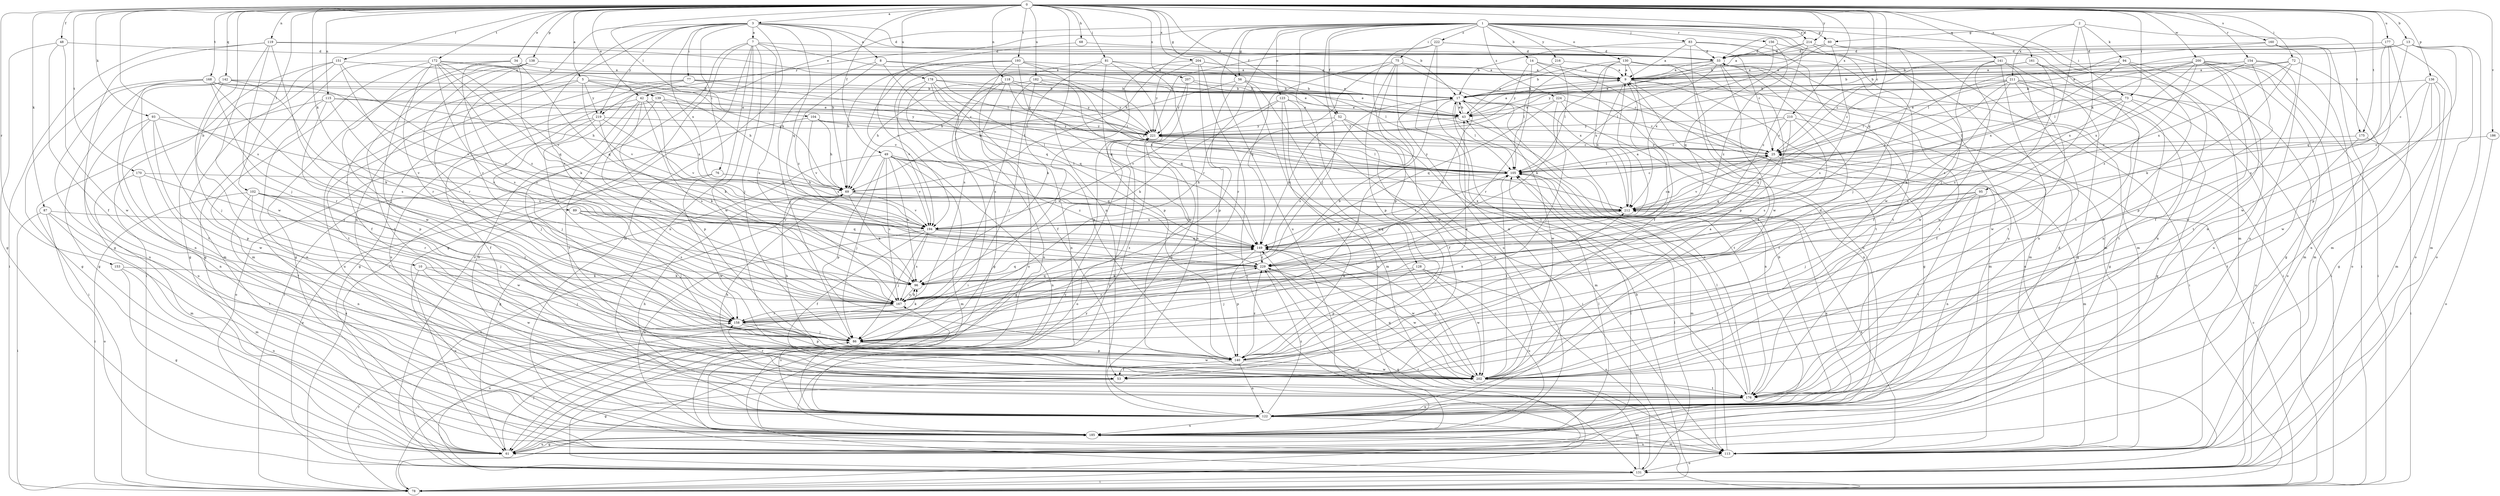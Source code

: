 strict digraph  {
0;
1;
2;
3;
5;
7;
8;
9;
10;
13;
14;
17;
25;
33;
34;
42;
43;
48;
49;
52;
53;
56;
60;
61;
68;
69;
72;
73;
75;
76;
77;
78;
81;
83;
86;
87;
89;
93;
94;
95;
96;
102;
104;
105;
113;
115;
118;
119;
122;
123;
128;
130;
131;
136;
138;
139;
140;
141;
142;
149;
151;
153;
154;
156;
158;
160;
161;
167;
168;
170;
172;
175;
176;
177;
178;
182;
185;
186;
193;
194;
200;
202;
204;
207;
210;
211;
212;
214;
216;
219;
221;
222;
224;
229;
0 -> 3  [label=a];
0 -> 5  [label=a];
0 -> 10  [label=b];
0 -> 13  [label=b];
0 -> 25  [label=c];
0 -> 33  [label=d];
0 -> 34  [label=e];
0 -> 42  [label=e];
0 -> 48  [label=f];
0 -> 49  [label=f];
0 -> 52  [label=f];
0 -> 56  [label=g];
0 -> 68  [label=h];
0 -> 72  [label=i];
0 -> 73  [label=i];
0 -> 81  [label=j];
0 -> 87  [label=k];
0 -> 89  [label=k];
0 -> 93  [label=k];
0 -> 102  [label=l];
0 -> 104  [label=l];
0 -> 115  [label=n];
0 -> 118  [label=n];
0 -> 119  [label=n];
0 -> 122  [label=n];
0 -> 136  [label=p];
0 -> 138  [label=p];
0 -> 141  [label=q];
0 -> 142  [label=q];
0 -> 149  [label=q];
0 -> 151  [label=r];
0 -> 153  [label=r];
0 -> 154  [label=r];
0 -> 160  [label=s];
0 -> 161  [label=s];
0 -> 167  [label=s];
0 -> 168  [label=t];
0 -> 170  [label=t];
0 -> 172  [label=t];
0 -> 175  [label=t];
0 -> 177  [label=u];
0 -> 178  [label=u];
0 -> 182  [label=u];
0 -> 186  [label=v];
0 -> 193  [label=v];
0 -> 200  [label=w];
0 -> 204  [label=x];
0 -> 207  [label=x];
0 -> 210  [label=x];
0 -> 214  [label=y];
1 -> 14  [label=b];
1 -> 42  [label=e];
1 -> 52  [label=f];
1 -> 56  [label=g];
1 -> 60  [label=g];
1 -> 69  [label=h];
1 -> 73  [label=i];
1 -> 75  [label=i];
1 -> 83  [label=j];
1 -> 86  [label=j];
1 -> 113  [label=m];
1 -> 123  [label=o];
1 -> 128  [label=o];
1 -> 130  [label=o];
1 -> 156  [label=r];
1 -> 158  [label=r];
1 -> 185  [label=u];
1 -> 202  [label=w];
1 -> 214  [label=y];
1 -> 216  [label=y];
1 -> 219  [label=y];
1 -> 222  [label=z];
1 -> 224  [label=z];
1 -> 229  [label=z];
2 -> 60  [label=g];
2 -> 86  [label=j];
2 -> 94  [label=k];
2 -> 95  [label=k];
2 -> 175  [label=t];
2 -> 211  [label=x];
3 -> 7  [label=a];
3 -> 8  [label=a];
3 -> 17  [label=b];
3 -> 33  [label=d];
3 -> 69  [label=h];
3 -> 76  [label=i];
3 -> 77  [label=i];
3 -> 113  [label=m];
3 -> 122  [label=n];
3 -> 149  [label=q];
3 -> 158  [label=r];
3 -> 167  [label=s];
3 -> 212  [label=x];
3 -> 219  [label=y];
5 -> 53  [label=f];
5 -> 69  [label=h];
5 -> 139  [label=p];
5 -> 176  [label=t];
5 -> 194  [label=v];
5 -> 219  [label=y];
5 -> 221  [label=y];
7 -> 33  [label=d];
7 -> 61  [label=g];
7 -> 78  [label=i];
7 -> 86  [label=j];
7 -> 105  [label=l];
7 -> 122  [label=n];
7 -> 131  [label=o];
7 -> 167  [label=s];
7 -> 202  [label=w];
8 -> 9  [label=a];
8 -> 43  [label=e];
8 -> 86  [label=j];
8 -> 149  [label=q];
8 -> 229  [label=z];
9 -> 17  [label=b];
9 -> 61  [label=g];
9 -> 78  [label=i];
9 -> 113  [label=m];
9 -> 212  [label=x];
10 -> 86  [label=j];
10 -> 96  [label=k];
10 -> 185  [label=u];
10 -> 202  [label=w];
13 -> 17  [label=b];
13 -> 33  [label=d];
13 -> 43  [label=e];
13 -> 113  [label=m];
13 -> 131  [label=o];
13 -> 140  [label=p];
13 -> 149  [label=q];
14 -> 9  [label=a];
14 -> 131  [label=o];
14 -> 158  [label=r];
14 -> 185  [label=u];
14 -> 221  [label=y];
17 -> 43  [label=e];
17 -> 86  [label=j];
17 -> 105  [label=l];
17 -> 167  [label=s];
17 -> 176  [label=t];
17 -> 202  [label=w];
17 -> 229  [label=z];
25 -> 105  [label=l];
25 -> 113  [label=m];
25 -> 149  [label=q];
25 -> 194  [label=v];
25 -> 221  [label=y];
33 -> 9  [label=a];
33 -> 17  [label=b];
33 -> 43  [label=e];
33 -> 53  [label=f];
33 -> 105  [label=l];
33 -> 140  [label=p];
33 -> 176  [label=t];
34 -> 9  [label=a];
34 -> 86  [label=j];
34 -> 96  [label=k];
34 -> 149  [label=q];
34 -> 167  [label=s];
34 -> 202  [label=w];
42 -> 43  [label=e];
42 -> 78  [label=i];
42 -> 96  [label=k];
42 -> 122  [label=n];
42 -> 140  [label=p];
42 -> 167  [label=s];
42 -> 176  [label=t];
43 -> 9  [label=a];
43 -> 17  [label=b];
43 -> 122  [label=n];
43 -> 221  [label=y];
48 -> 33  [label=d];
48 -> 53  [label=f];
48 -> 61  [label=g];
48 -> 202  [label=w];
49 -> 61  [label=g];
49 -> 86  [label=j];
49 -> 96  [label=k];
49 -> 105  [label=l];
49 -> 113  [label=m];
49 -> 122  [label=n];
49 -> 140  [label=p];
49 -> 149  [label=q];
49 -> 167  [label=s];
49 -> 194  [label=v];
49 -> 229  [label=z];
52 -> 53  [label=f];
52 -> 78  [label=i];
52 -> 113  [label=m];
52 -> 149  [label=q];
52 -> 221  [label=y];
53 -> 61  [label=g];
53 -> 158  [label=r];
56 -> 17  [label=b];
56 -> 69  [label=h];
56 -> 86  [label=j];
56 -> 113  [label=m];
56 -> 202  [label=w];
60 -> 33  [label=d];
60 -> 86  [label=j];
60 -> 113  [label=m];
60 -> 149  [label=q];
60 -> 167  [label=s];
61 -> 86  [label=j];
61 -> 105  [label=l];
61 -> 185  [label=u];
61 -> 221  [label=y];
68 -> 33  [label=d];
68 -> 194  [label=v];
69 -> 25  [label=c];
69 -> 96  [label=k];
69 -> 131  [label=o];
69 -> 194  [label=v];
69 -> 212  [label=x];
72 -> 9  [label=a];
72 -> 17  [label=b];
72 -> 96  [label=k];
72 -> 113  [label=m];
72 -> 212  [label=x];
73 -> 43  [label=e];
73 -> 53  [label=f];
73 -> 61  [label=g];
73 -> 105  [label=l];
73 -> 131  [label=o];
73 -> 229  [label=z];
75 -> 9  [label=a];
75 -> 140  [label=p];
75 -> 149  [label=q];
75 -> 158  [label=r];
75 -> 185  [label=u];
75 -> 202  [label=w];
75 -> 212  [label=x];
76 -> 69  [label=h];
76 -> 131  [label=o];
76 -> 202  [label=w];
76 -> 212  [label=x];
77 -> 17  [label=b];
77 -> 43  [label=e];
77 -> 61  [label=g];
77 -> 105  [label=l];
77 -> 158  [label=r];
77 -> 185  [label=u];
78 -> 17  [label=b];
78 -> 25  [label=c];
78 -> 149  [label=q];
78 -> 158  [label=r];
78 -> 221  [label=y];
81 -> 9  [label=a];
81 -> 69  [label=h];
81 -> 96  [label=k];
81 -> 122  [label=n];
81 -> 140  [label=p];
81 -> 202  [label=w];
83 -> 9  [label=a];
83 -> 17  [label=b];
83 -> 33  [label=d];
83 -> 176  [label=t];
83 -> 185  [label=u];
83 -> 202  [label=w];
86 -> 43  [label=e];
86 -> 140  [label=p];
86 -> 202  [label=w];
87 -> 78  [label=i];
87 -> 113  [label=m];
87 -> 131  [label=o];
87 -> 176  [label=t];
87 -> 194  [label=v];
89 -> 86  [label=j];
89 -> 149  [label=q];
89 -> 167  [label=s];
89 -> 194  [label=v];
93 -> 122  [label=n];
93 -> 140  [label=p];
93 -> 185  [label=u];
93 -> 194  [label=v];
93 -> 202  [label=w];
93 -> 221  [label=y];
94 -> 9  [label=a];
94 -> 122  [label=n];
94 -> 185  [label=u];
94 -> 202  [label=w];
94 -> 212  [label=x];
94 -> 221  [label=y];
95 -> 86  [label=j];
95 -> 122  [label=n];
95 -> 176  [label=t];
95 -> 194  [label=v];
95 -> 212  [label=x];
96 -> 149  [label=q];
96 -> 167  [label=s];
102 -> 78  [label=i];
102 -> 86  [label=j];
102 -> 122  [label=n];
102 -> 158  [label=r];
102 -> 185  [label=u];
102 -> 202  [label=w];
102 -> 212  [label=x];
104 -> 69  [label=h];
104 -> 86  [label=j];
104 -> 105  [label=l];
104 -> 194  [label=v];
104 -> 221  [label=y];
105 -> 69  [label=h];
105 -> 113  [label=m];
105 -> 221  [label=y];
113 -> 105  [label=l];
113 -> 131  [label=o];
113 -> 185  [label=u];
113 -> 212  [label=x];
115 -> 43  [label=e];
115 -> 78  [label=i];
115 -> 122  [label=n];
115 -> 140  [label=p];
115 -> 167  [label=s];
115 -> 221  [label=y];
118 -> 17  [label=b];
118 -> 43  [label=e];
118 -> 61  [label=g];
118 -> 78  [label=i];
118 -> 105  [label=l];
118 -> 122  [label=n];
118 -> 212  [label=x];
119 -> 33  [label=d];
119 -> 61  [label=g];
119 -> 78  [label=i];
119 -> 86  [label=j];
119 -> 158  [label=r];
119 -> 202  [label=w];
119 -> 221  [label=y];
122 -> 17  [label=b];
122 -> 69  [label=h];
122 -> 113  [label=m];
122 -> 167  [label=s];
122 -> 185  [label=u];
122 -> 212  [label=x];
122 -> 229  [label=z];
123 -> 43  [label=e];
123 -> 96  [label=k];
123 -> 122  [label=n];
123 -> 140  [label=p];
123 -> 185  [label=u];
123 -> 194  [label=v];
128 -> 86  [label=j];
128 -> 96  [label=k];
128 -> 131  [label=o];
128 -> 140  [label=p];
128 -> 185  [label=u];
128 -> 202  [label=w];
130 -> 9  [label=a];
130 -> 53  [label=f];
130 -> 78  [label=i];
130 -> 96  [label=k];
130 -> 105  [label=l];
130 -> 113  [label=m];
130 -> 176  [label=t];
130 -> 212  [label=x];
131 -> 78  [label=i];
131 -> 105  [label=l];
131 -> 229  [label=z];
136 -> 17  [label=b];
136 -> 25  [label=c];
136 -> 61  [label=g];
136 -> 113  [label=m];
136 -> 122  [label=n];
136 -> 202  [label=w];
138 -> 9  [label=a];
138 -> 61  [label=g];
138 -> 86  [label=j];
138 -> 158  [label=r];
138 -> 176  [label=t];
139 -> 43  [label=e];
139 -> 105  [label=l];
139 -> 167  [label=s];
139 -> 185  [label=u];
139 -> 212  [label=x];
140 -> 33  [label=d];
140 -> 53  [label=f];
140 -> 69  [label=h];
140 -> 122  [label=n];
140 -> 202  [label=w];
140 -> 229  [label=z];
141 -> 9  [label=a];
141 -> 53  [label=f];
141 -> 61  [label=g];
141 -> 122  [label=n];
141 -> 176  [label=t];
141 -> 202  [label=w];
142 -> 17  [label=b];
142 -> 61  [label=g];
142 -> 86  [label=j];
142 -> 96  [label=k];
142 -> 176  [label=t];
142 -> 194  [label=v];
149 -> 105  [label=l];
149 -> 140  [label=p];
149 -> 202  [label=w];
149 -> 229  [label=z];
151 -> 9  [label=a];
151 -> 61  [label=g];
151 -> 78  [label=i];
151 -> 113  [label=m];
151 -> 167  [label=s];
151 -> 229  [label=z];
153 -> 61  [label=g];
153 -> 96  [label=k];
153 -> 185  [label=u];
154 -> 9  [label=a];
154 -> 17  [label=b];
154 -> 131  [label=o];
154 -> 140  [label=p];
154 -> 202  [label=w];
154 -> 212  [label=x];
156 -> 33  [label=d];
156 -> 113  [label=m];
156 -> 212  [label=x];
156 -> 229  [label=z];
158 -> 86  [label=j];
158 -> 96  [label=k];
158 -> 140  [label=p];
158 -> 212  [label=x];
158 -> 229  [label=z];
160 -> 33  [label=d];
160 -> 78  [label=i];
160 -> 105  [label=l];
160 -> 122  [label=n];
160 -> 185  [label=u];
161 -> 9  [label=a];
161 -> 25  [label=c];
161 -> 78  [label=i];
161 -> 122  [label=n];
161 -> 202  [label=w];
167 -> 9  [label=a];
167 -> 17  [label=b];
167 -> 96  [label=k];
167 -> 131  [label=o];
167 -> 149  [label=q];
167 -> 158  [label=r];
168 -> 17  [label=b];
168 -> 25  [label=c];
168 -> 61  [label=g];
168 -> 69  [label=h];
168 -> 122  [label=n];
168 -> 158  [label=r];
168 -> 167  [label=s];
168 -> 185  [label=u];
170 -> 53  [label=f];
170 -> 69  [label=h];
170 -> 113  [label=m];
170 -> 158  [label=r];
172 -> 9  [label=a];
172 -> 61  [label=g];
172 -> 69  [label=h];
172 -> 113  [label=m];
172 -> 149  [label=q];
172 -> 158  [label=r];
172 -> 167  [label=s];
172 -> 194  [label=v];
172 -> 229  [label=z];
175 -> 25  [label=c];
175 -> 78  [label=i];
175 -> 176  [label=t];
176 -> 43  [label=e];
176 -> 69  [label=h];
176 -> 105  [label=l];
176 -> 122  [label=n];
176 -> 149  [label=q];
177 -> 33  [label=d];
177 -> 113  [label=m];
177 -> 131  [label=o];
177 -> 167  [label=s];
177 -> 202  [label=w];
178 -> 17  [label=b];
178 -> 53  [label=f];
178 -> 140  [label=p];
178 -> 149  [label=q];
178 -> 185  [label=u];
178 -> 194  [label=v];
178 -> 221  [label=y];
182 -> 17  [label=b];
182 -> 69  [label=h];
182 -> 86  [label=j];
182 -> 149  [label=q];
182 -> 167  [label=s];
182 -> 221  [label=y];
185 -> 33  [label=d];
185 -> 61  [label=g];
185 -> 105  [label=l];
185 -> 113  [label=m];
185 -> 221  [label=y];
186 -> 25  [label=c];
186 -> 131  [label=o];
193 -> 9  [label=a];
193 -> 69  [label=h];
193 -> 105  [label=l];
193 -> 131  [label=o];
193 -> 149  [label=q];
193 -> 167  [label=s];
193 -> 194  [label=v];
193 -> 212  [label=x];
194 -> 9  [label=a];
194 -> 25  [label=c];
194 -> 53  [label=f];
194 -> 86  [label=j];
194 -> 149  [label=q];
194 -> 167  [label=s];
194 -> 185  [label=u];
194 -> 212  [label=x];
194 -> 229  [label=z];
200 -> 9  [label=a];
200 -> 25  [label=c];
200 -> 53  [label=f];
200 -> 61  [label=g];
200 -> 78  [label=i];
200 -> 105  [label=l];
200 -> 113  [label=m];
200 -> 176  [label=t];
200 -> 212  [label=x];
200 -> 229  [label=z];
202 -> 9  [label=a];
202 -> 105  [label=l];
202 -> 149  [label=q];
202 -> 176  [label=t];
204 -> 9  [label=a];
204 -> 25  [label=c];
204 -> 78  [label=i];
204 -> 86  [label=j];
204 -> 140  [label=p];
204 -> 221  [label=y];
207 -> 17  [label=b];
207 -> 25  [label=c];
207 -> 185  [label=u];
207 -> 221  [label=y];
210 -> 25  [label=c];
210 -> 53  [label=f];
210 -> 105  [label=l];
210 -> 149  [label=q];
210 -> 167  [label=s];
210 -> 221  [label=y];
211 -> 17  [label=b];
211 -> 25  [label=c];
211 -> 61  [label=g];
211 -> 96  [label=k];
211 -> 105  [label=l];
211 -> 131  [label=o];
211 -> 176  [label=t];
211 -> 202  [label=w];
211 -> 212  [label=x];
212 -> 149  [label=q];
212 -> 194  [label=v];
214 -> 9  [label=a];
214 -> 17  [label=b];
214 -> 33  [label=d];
214 -> 167  [label=s];
214 -> 176  [label=t];
216 -> 9  [label=a];
216 -> 43  [label=e];
216 -> 105  [label=l];
219 -> 53  [label=f];
219 -> 86  [label=j];
219 -> 96  [label=k];
219 -> 131  [label=o];
219 -> 194  [label=v];
219 -> 221  [label=y];
221 -> 25  [label=c];
221 -> 61  [label=g];
221 -> 105  [label=l];
221 -> 131  [label=o];
222 -> 25  [label=c];
222 -> 33  [label=d];
222 -> 122  [label=n];
222 -> 140  [label=p];
222 -> 176  [label=t];
222 -> 221  [label=y];
224 -> 25  [label=c];
224 -> 43  [label=e];
224 -> 86  [label=j];
224 -> 122  [label=n];
224 -> 149  [label=q];
229 -> 96  [label=k];
229 -> 131  [label=o];
229 -> 202  [label=w];
}
